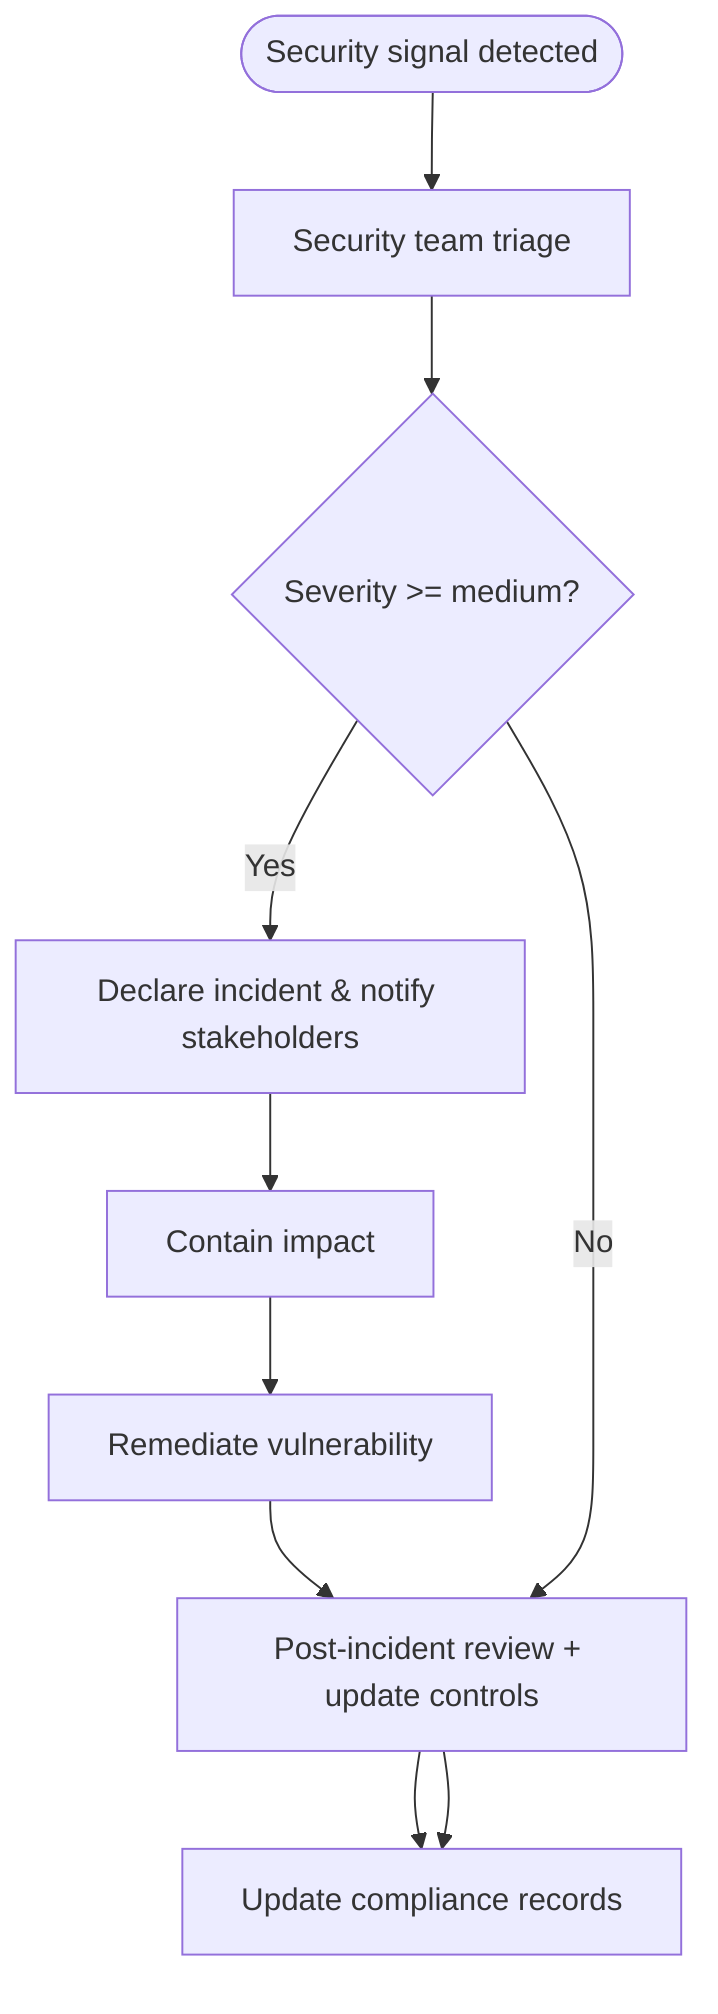flowchart TD
    detect([Security signal detected])
    triage[Security team triage]
    severity{Severity >= medium?}
    declare[Declare incident & notify stakeholders]
    contain[Contain impact]
    remediate[Remediate vulnerability]
    review[Post-incident review + update controls]
    document[Update compliance records]
    detect --> triage --> severity
    severity -->|Yes| declare --> contain --> remediate --> review --> document
    severity -->|No| review --> document